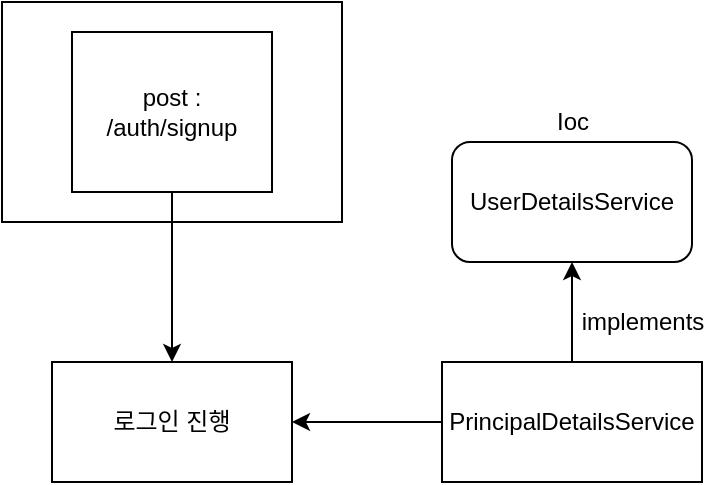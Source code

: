 <mxfile>
    <diagram id="iz4JBevtjL1jjQf3qq_t" name="페이지-1">
        <mxGraphModel dx="1090" dy="525" grid="1" gridSize="10" guides="1" tooltips="1" connect="1" arrows="1" fold="1" page="1" pageScale="1" pageWidth="827" pageHeight="1169" math="0" shadow="0">
            <root>
                <mxCell id="0"/>
                <mxCell id="1" parent="0"/>
                <mxCell id="2" value="" style="rounded=0;whiteSpace=wrap;html=1;" vertex="1" parent="1">
                    <mxGeometry x="40" y="70" width="170" height="110" as="geometry"/>
                </mxCell>
                <mxCell id="5" style="edgeStyle=none;html=1;exitX=0.5;exitY=1;exitDx=0;exitDy=0;entryX=0.5;entryY=0;entryDx=0;entryDy=0;" edge="1" parent="1" source="3" target="4">
                    <mxGeometry relative="1" as="geometry"/>
                </mxCell>
                <mxCell id="3" value="post : /auth/signup" style="rounded=0;whiteSpace=wrap;html=1;" vertex="1" parent="1">
                    <mxGeometry x="75" y="85" width="100" height="80" as="geometry"/>
                </mxCell>
                <mxCell id="4" value="로그인 진행" style="whiteSpace=wrap;html=1;" vertex="1" parent="1">
                    <mxGeometry x="65" y="250" width="120" height="60" as="geometry"/>
                </mxCell>
                <mxCell id="6" value="UserDetailsService" style="rounded=1;whiteSpace=wrap;html=1;" vertex="1" parent="1">
                    <mxGeometry x="265" y="140" width="120" height="60" as="geometry"/>
                </mxCell>
                <mxCell id="7" value="Ioc" style="text;html=1;align=center;verticalAlign=middle;resizable=0;points=[];autosize=1;strokeColor=none;fillColor=none;" vertex="1" parent="1">
                    <mxGeometry x="310" y="120" width="30" height="20" as="geometry"/>
                </mxCell>
                <mxCell id="9" style="edgeStyle=none;html=1;entryX=0.5;entryY=1;entryDx=0;entryDy=0;" edge="1" parent="1" source="8" target="6">
                    <mxGeometry relative="1" as="geometry"/>
                </mxCell>
                <mxCell id="10" style="edgeStyle=none;html=1;entryX=1;entryY=0.5;entryDx=0;entryDy=0;" edge="1" parent="1" source="8" target="4">
                    <mxGeometry relative="1" as="geometry"/>
                </mxCell>
                <mxCell id="8" value="PrincipalDetailsService" style="whiteSpace=wrap;html=1;" vertex="1" parent="1">
                    <mxGeometry x="260" y="250" width="130" height="60" as="geometry"/>
                </mxCell>
                <mxCell id="11" value="implements" style="text;html=1;align=center;verticalAlign=middle;resizable=0;points=[];autosize=1;strokeColor=none;fillColor=none;" vertex="1" parent="1">
                    <mxGeometry x="320" y="220" width="80" height="20" as="geometry"/>
                </mxCell>
            </root>
        </mxGraphModel>
    </diagram>
</mxfile>